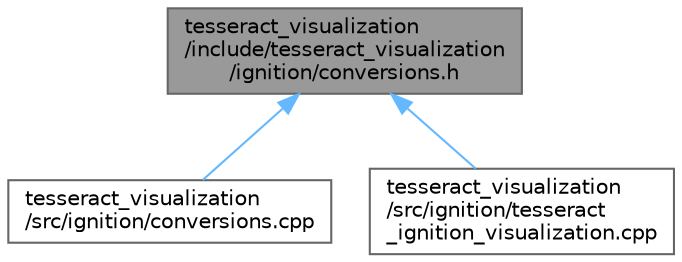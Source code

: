 digraph "tesseract_visualization/include/tesseract_visualization/ignition/conversions.h"
{
 // LATEX_PDF_SIZE
  bgcolor="transparent";
  edge [fontname=Helvetica,fontsize=10,labelfontname=Helvetica,labelfontsize=10];
  node [fontname=Helvetica,fontsize=10,shape=box,height=0.2,width=0.4];
  Node1 [label="tesseract_visualization\l/include/tesseract_visualization\l/ignition/conversions.h",height=0.2,width=0.4,color="gray40", fillcolor="grey60", style="filled", fontcolor="black",tooltip="A set of conversion between Tesseract and Ignition Robotics objects."];
  Node1 -> Node2 [dir="back",color="steelblue1",style="solid"];
  Node2 [label="tesseract_visualization\l/src/ignition/conversions.cpp",height=0.2,width=0.4,color="grey40", fillcolor="white", style="filled",URL="$de/dae/conversions_8cpp.html",tooltip="A set of conversion between Tesseract and Ignition Robotics objects."];
  Node1 -> Node3 [dir="back",color="steelblue1",style="solid"];
  Node3 [label="tesseract_visualization\l/src/ignition/tesseract\l_ignition_visualization.cpp",height=0.2,width=0.4,color="grey40", fillcolor="white", style="filled",URL="$d6/dbe/tesseract__ignition__visualization_8cpp.html",tooltip=" "];
}
